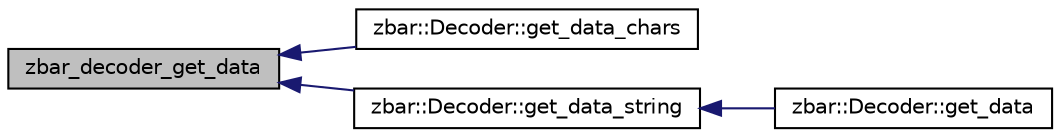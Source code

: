 digraph G
{
  edge [fontname="Helvetica",fontsize="10",labelfontname="Helvetica",labelfontsize="10"];
  node [fontname="Helvetica",fontsize="10",shape=record];
  rankdir=LR;
  Node1 [label="zbar_decoder_get_data",height=0.2,width=0.4,color="black", fillcolor="grey75", style="filled" fontcolor="black"];
  Node1 -> Node2 [dir=back,color="midnightblue",fontsize="10",style="solid",fontname="Helvetica"];
  Node2 [label="zbar::Decoder::get_data_chars",height=0.2,width=0.4,color="black", fillcolor="white", style="filled",URL="$classzbar_1_1_decoder.html#a390cc876a40b87013ed645202ea2f3a7"];
  Node1 -> Node3 [dir=back,color="midnightblue",fontsize="10",style="solid",fontname="Helvetica"];
  Node3 [label="zbar::Decoder::get_data_string",height=0.2,width=0.4,color="black", fillcolor="white", style="filled",URL="$classzbar_1_1_decoder.html#abc2f8311056fc63d28a0d2abd2dd88f4"];
  Node3 -> Node4 [dir=back,color="midnightblue",fontsize="10",style="solid",fontname="Helvetica"];
  Node4 [label="zbar::Decoder::get_data",height=0.2,width=0.4,color="black", fillcolor="white", style="filled",URL="$classzbar_1_1_decoder.html#adb1f88f6e1d41fc155b00783626144df"];
}
